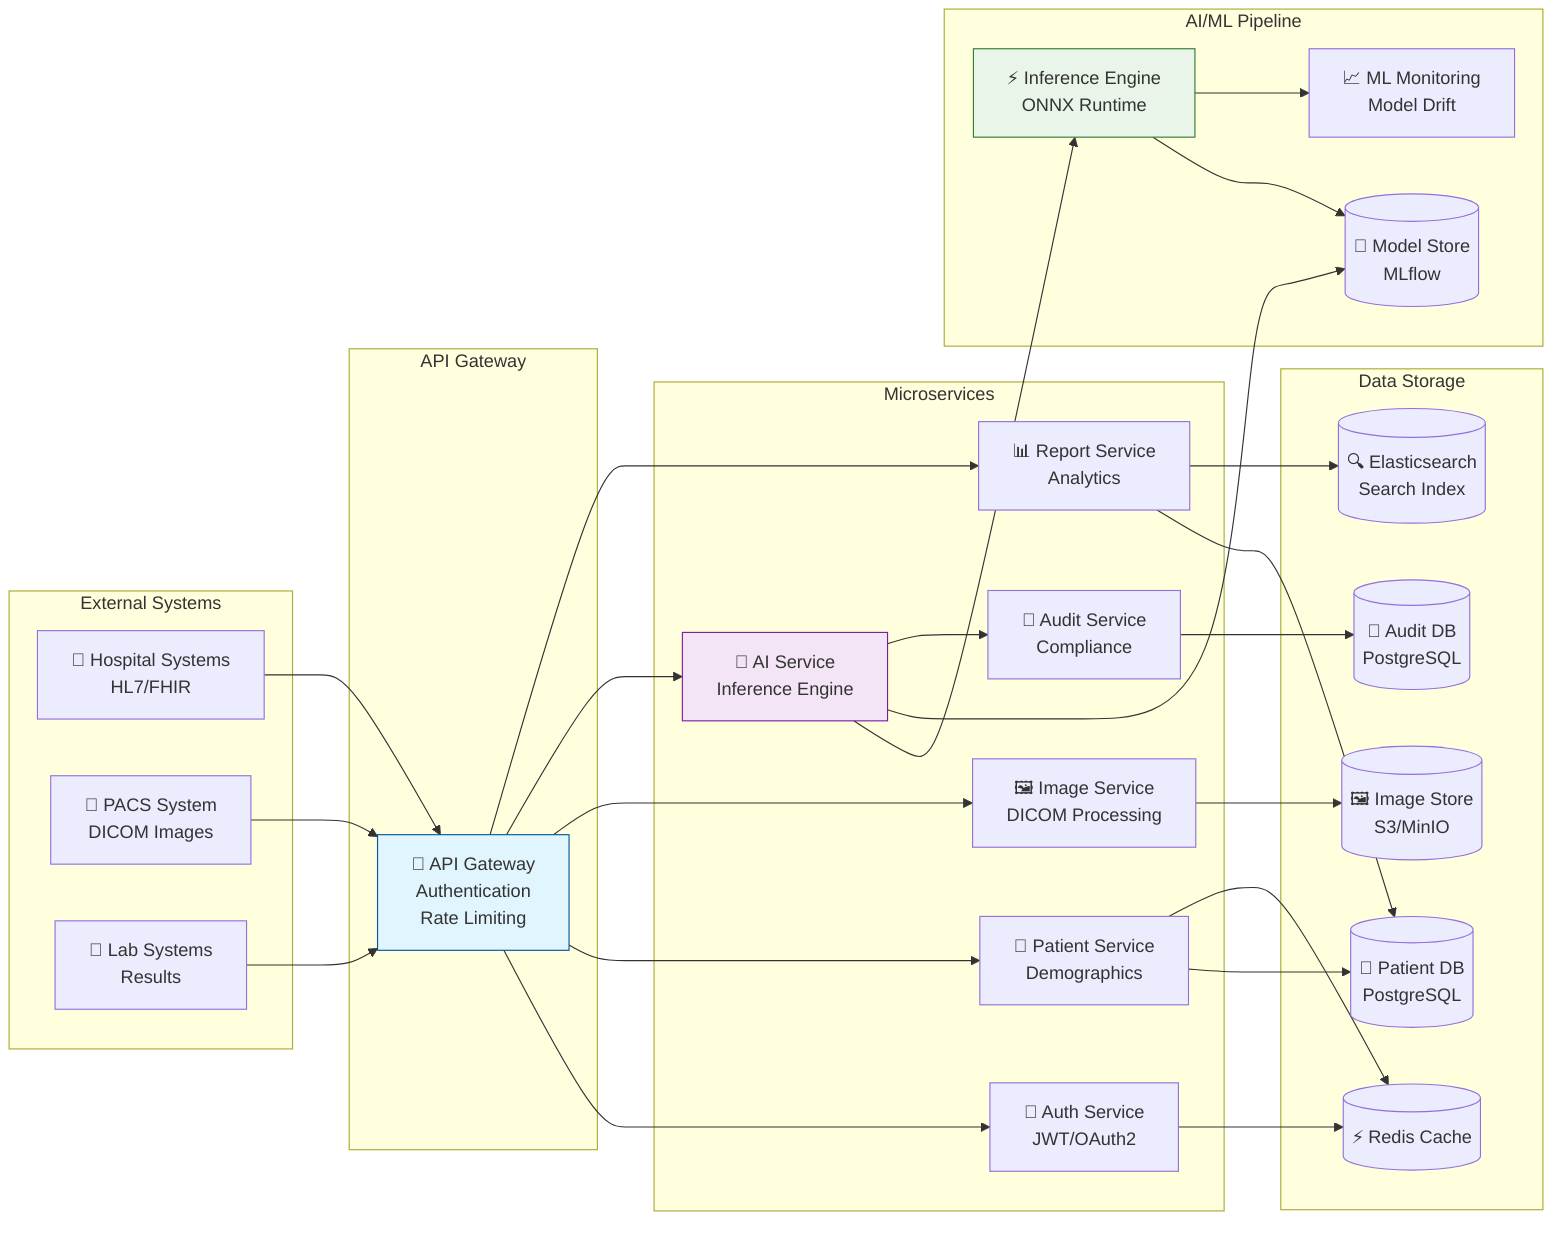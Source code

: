 graph LR
    subgraph "External Systems"
        HOSPITAL[🏥 Hospital Systems<br/>HL7/FHIR]
        PACS[📡 PACS System<br/>DICOM Images]
        LAB[🔬 Lab Systems<br/>Results]
    end

    subgraph "API Gateway"
        GATEWAY[🚪 API Gateway<br/>Authentication<br/>Rate Limiting]
    end

    subgraph "Microservices"
        AUTH_SVC[🔐 Auth Service<br/>JWT/OAuth2]
        PATIENT_SVC[👥 Patient Service<br/>Demographics]
        IMAGE_SVC[🖼️ Image Service<br/>DICOM Processing]
        AI_SVC[🤖 AI Service<br/>Inference Engine]
        REPORT_SVC[📊 Report Service<br/>Analytics]
        AUDIT_SVC[📝 Audit Service<br/>Compliance]
    end

    subgraph "Data Storage"
        PATIENT_DB[(👥 Patient DB<br/>PostgreSQL)]
        IMAGE_STORE[(🖼️ Image Store<br/>S3/MinIO)]
        AUDIT_DB[(📝 Audit DB<br/>PostgreSQL)]
        CACHE[(⚡ Redis Cache)]
        SEARCH[(🔍 Elasticsearch<br/>Search Index)]
    end

    subgraph "AI/ML Pipeline"
        MODEL_STORE[(🧠 Model Store<br/>MLflow)]
        INFERENCE[⚡ Inference Engine<br/>ONNX Runtime]
        MONITORING[📈 ML Monitoring<br/>Model Drift]
    end

    %% External connections
    HOSPITAL --> GATEWAY
    PACS --> GATEWAY
    LAB --> GATEWAY

    %% Gateway routing
    GATEWAY --> AUTH_SVC
    GATEWAY --> PATIENT_SVC
    GATEWAY --> IMAGE_SVC
    GATEWAY --> AI_SVC
    GATEWAY --> REPORT_SVC

    %% Service dependencies
    PATIENT_SVC --> PATIENT_DB
    PATIENT_SVC --> CACHE
    IMAGE_SVC --> IMAGE_STORE
    AI_SVC --> INFERENCE
    AI_SVC --> MODEL_STORE
    REPORT_SVC --> PATIENT_DB
    REPORT_SVC --> SEARCH
    AUTH_SVC --> CACHE
    AUDIT_SVC --> AUDIT_DB

    %% ML pipeline
    INFERENCE --> MODEL_STORE
    INFERENCE --> MONITORING
    AI_SVC --> AUDIT_SVC

    style GATEWAY fill:#e1f5fe,stroke:#01579b
    style AI_SVC fill:#f3e5f5,stroke:#7b1fa2
    style INFERENCE fill:#e8f5e8,stroke:#2e7d32